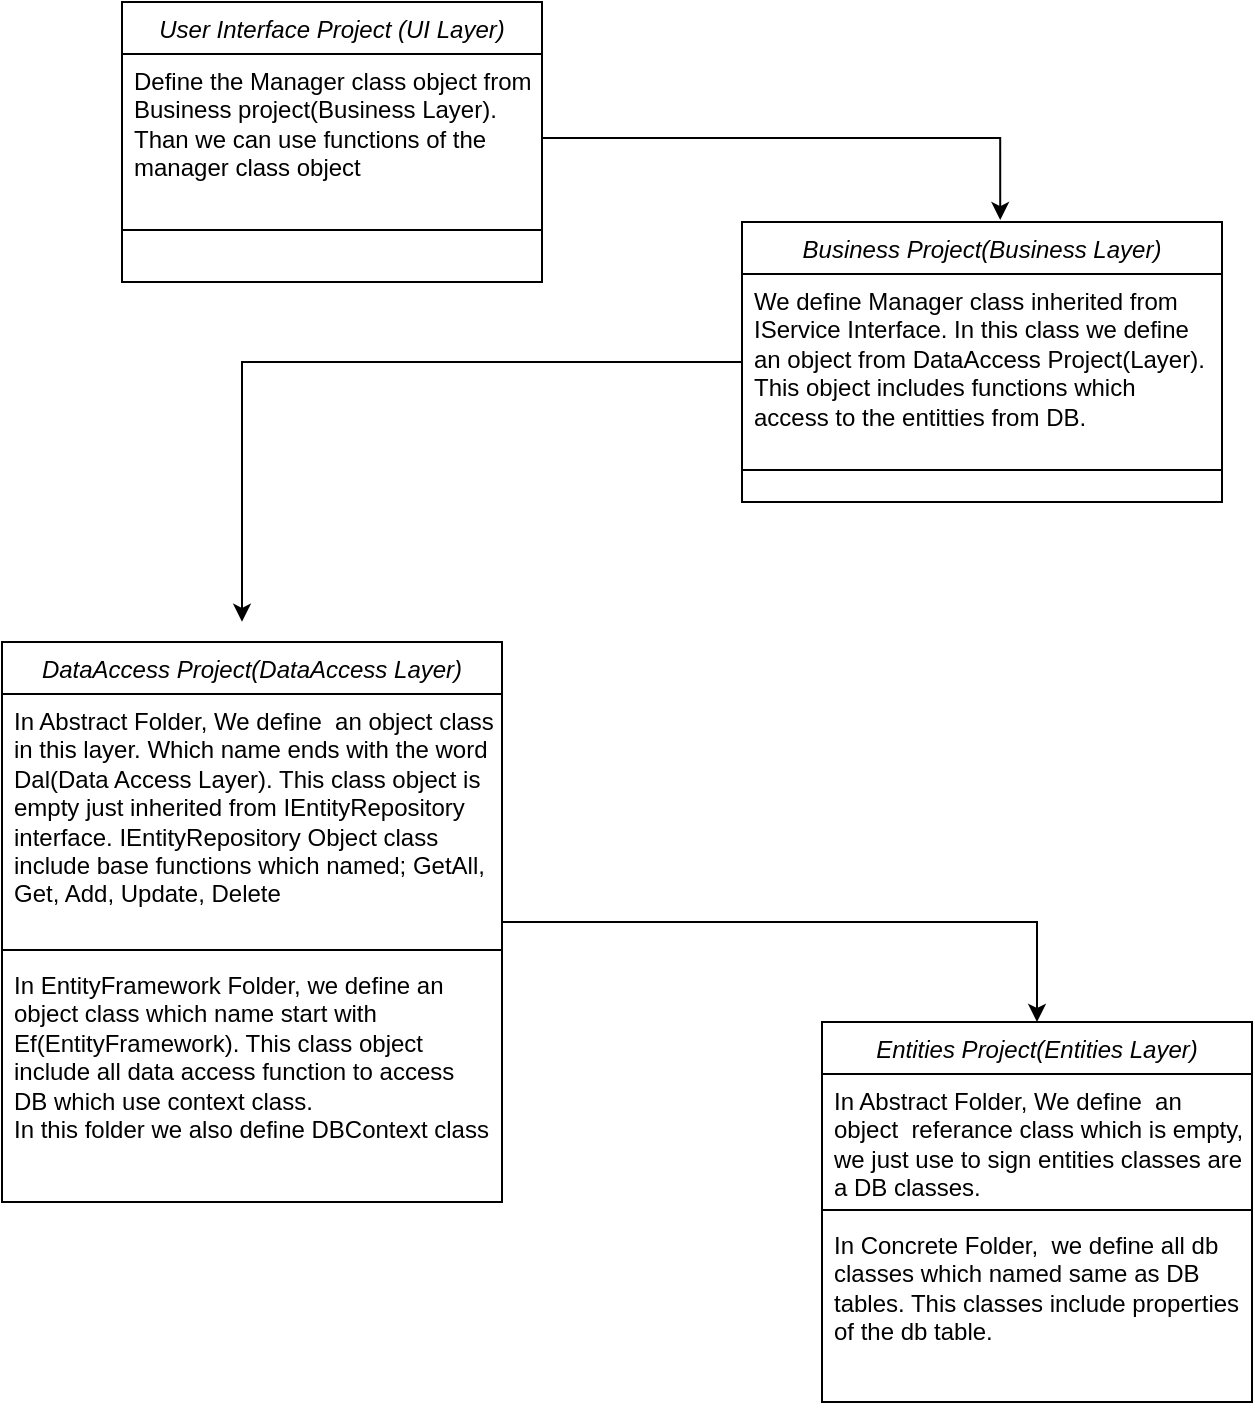 <mxfile version="22.1.17" type="github">
  <diagram id="C5RBs43oDa-KdzZeNtuy" name="Page-1">
    <mxGraphModel dx="2074" dy="790" grid="1" gridSize="10" guides="1" tooltips="1" connect="1" arrows="1" fold="1" page="1" pageScale="1" pageWidth="827" pageHeight="1169" math="0" shadow="0">
      <root>
        <mxCell id="WIyWlLk6GJQsqaUBKTNV-0" />
        <mxCell id="WIyWlLk6GJQsqaUBKTNV-1" parent="WIyWlLk6GJQsqaUBKTNV-0" />
        <mxCell id="zkfFHV4jXpPFQw0GAbJ--0" value="User Interface Project (UI Layer)" style="swimlane;fontStyle=2;align=center;verticalAlign=top;childLayout=stackLayout;horizontal=1;startSize=26;horizontalStack=0;resizeParent=1;resizeLast=0;collapsible=1;marginBottom=0;rounded=0;shadow=0;strokeWidth=1;" parent="WIyWlLk6GJQsqaUBKTNV-1" vertex="1">
          <mxGeometry x="170" y="40" width="210" height="140" as="geometry">
            <mxRectangle x="230" y="140" width="160" height="26" as="alternateBounds" />
          </mxGeometry>
        </mxCell>
        <mxCell id="zkfFHV4jXpPFQw0GAbJ--2" value="Define the Manager class object from Business project(Business Layer). Than we can use functions of the  manager class object" style="text;align=left;verticalAlign=top;spacingLeft=4;spacingRight=4;overflow=hidden;rotatable=0;points=[[0,0.5],[1,0.5]];portConstraint=eastwest;rounded=0;shadow=0;whiteSpace=wrap;" parent="zkfFHV4jXpPFQw0GAbJ--0" vertex="1">
          <mxGeometry y="26" width="210" height="84" as="geometry" />
        </mxCell>
        <mxCell id="zkfFHV4jXpPFQw0GAbJ--4" value="" style="line;html=1;strokeWidth=1;align=left;verticalAlign=middle;spacingTop=-1;spacingLeft=3;spacingRight=3;rotatable=0;labelPosition=right;points=[];portConstraint=eastwest;" parent="zkfFHV4jXpPFQw0GAbJ--0" vertex="1">
          <mxGeometry y="110" width="210" height="8" as="geometry" />
        </mxCell>
        <mxCell id="kYzDg9ulIfTbMANllSw--22" style="edgeStyle=orthogonalEdgeStyle;rounded=0;orthogonalLoop=1;jettySize=auto;html=1;entryX=0.5;entryY=0;entryDx=0;entryDy=0;" edge="1" parent="WIyWlLk6GJQsqaUBKTNV-1" source="kYzDg9ulIfTbMANllSw--4" target="kYzDg9ulIfTbMANllSw--18">
          <mxGeometry relative="1" as="geometry" />
        </mxCell>
        <mxCell id="kYzDg9ulIfTbMANllSw--4" value="DataAccess Project(DataAccess Layer)" style="swimlane;fontStyle=2;align=center;verticalAlign=top;childLayout=stackLayout;horizontal=1;startSize=26;horizontalStack=0;resizeParent=1;resizeLast=0;collapsible=1;marginBottom=0;rounded=0;shadow=0;strokeWidth=1;whiteSpace=wrap;" vertex="1" parent="WIyWlLk6GJQsqaUBKTNV-1">
          <mxGeometry x="110" y="360" width="250" height="280" as="geometry">
            <mxRectangle x="230" y="140" width="160" height="26" as="alternateBounds" />
          </mxGeometry>
        </mxCell>
        <mxCell id="kYzDg9ulIfTbMANllSw--5" value="In Abstract Folder, We define  an object class in this layer. Which name ends with the word Dal(Data Access Layer). This class object is empty just inherited from IEntityRepository interface. IEntityRepository Object class include base functions which named; GetAll, Get, Add, Update, Delete" style="text;align=left;verticalAlign=top;spacingLeft=4;spacingRight=4;overflow=hidden;rotatable=0;points=[[0,0.5],[1,0.5]];portConstraint=eastwest;rounded=0;shadow=0;whiteSpace=wrap;" vertex="1" parent="kYzDg9ulIfTbMANllSw--4">
          <mxGeometry y="26" width="250" height="124" as="geometry" />
        </mxCell>
        <mxCell id="kYzDg9ulIfTbMANllSw--6" value="" style="line;html=1;strokeWidth=1;align=left;verticalAlign=middle;spacingTop=-1;spacingLeft=3;spacingRight=3;rotatable=0;labelPosition=right;points=[];portConstraint=eastwest;" vertex="1" parent="kYzDg9ulIfTbMANllSw--4">
          <mxGeometry y="150" width="250" height="8" as="geometry" />
        </mxCell>
        <mxCell id="kYzDg9ulIfTbMANllSw--15" value="In EntityFramework Folder, we define an object class which name start with Ef(EntityFramework). This class object include all data access function to access DB which use context class.  &#xa;In this folder we also define DBContext class which include name of the DB entities and db connectionstrings etc. " style="text;align=left;verticalAlign=top;spacingLeft=4;spacingRight=4;overflow=hidden;rotatable=0;points=[[0,0.5],[1,0.5]];portConstraint=eastwest;rounded=0;shadow=0;whiteSpace=wrap;" vertex="1" parent="kYzDg9ulIfTbMANllSw--4">
          <mxGeometry y="158" width="250" height="92" as="geometry" />
        </mxCell>
        <mxCell id="kYzDg9ulIfTbMANllSw--9" value="Business Project(Business Layer)" style="swimlane;fontStyle=2;align=center;verticalAlign=top;childLayout=stackLayout;horizontal=1;startSize=26;horizontalStack=0;resizeParent=1;resizeLast=0;collapsible=1;marginBottom=0;rounded=0;shadow=0;strokeWidth=1;" vertex="1" parent="WIyWlLk6GJQsqaUBKTNV-1">
          <mxGeometry x="480" y="150" width="240" height="140" as="geometry">
            <mxRectangle x="230" y="140" width="160" height="26" as="alternateBounds" />
          </mxGeometry>
        </mxCell>
        <mxCell id="kYzDg9ulIfTbMANllSw--10" value="We define Manager class inherited from IService Interface. In this class we define an object from DataAccess Project(Layer). This object includes functions which access to the entitties from DB. " style="text;align=left;verticalAlign=top;spacingLeft=4;spacingRight=4;overflow=hidden;rotatable=0;points=[[0,0.5],[1,0.5]];portConstraint=eastwest;rounded=0;shadow=0;whiteSpace=wrap;" vertex="1" parent="kYzDg9ulIfTbMANllSw--9">
          <mxGeometry y="26" width="240" height="94" as="geometry" />
        </mxCell>
        <mxCell id="kYzDg9ulIfTbMANllSw--11" value="" style="line;html=1;strokeWidth=1;align=left;verticalAlign=middle;spacingTop=-1;spacingLeft=3;spacingRight=3;rotatable=0;labelPosition=right;points=[];portConstraint=eastwest;" vertex="1" parent="kYzDg9ulIfTbMANllSw--9">
          <mxGeometry y="120" width="240" height="8" as="geometry" />
        </mxCell>
        <mxCell id="kYzDg9ulIfTbMANllSw--16" style="edgeStyle=orthogonalEdgeStyle;rounded=0;orthogonalLoop=1;jettySize=auto;html=1;entryX=0.538;entryY=-0.007;entryDx=0;entryDy=0;entryPerimeter=0;" edge="1" parent="WIyWlLk6GJQsqaUBKTNV-1" source="zkfFHV4jXpPFQw0GAbJ--2" target="kYzDg9ulIfTbMANllSw--9">
          <mxGeometry relative="1" as="geometry" />
        </mxCell>
        <mxCell id="kYzDg9ulIfTbMANllSw--17" style="edgeStyle=orthogonalEdgeStyle;rounded=0;orthogonalLoop=1;jettySize=auto;html=1;entryX=0.48;entryY=-0.036;entryDx=0;entryDy=0;entryPerimeter=0;" edge="1" parent="WIyWlLk6GJQsqaUBKTNV-1" source="kYzDg9ulIfTbMANllSw--9" target="kYzDg9ulIfTbMANllSw--4">
          <mxGeometry relative="1" as="geometry" />
        </mxCell>
        <mxCell id="kYzDg9ulIfTbMANllSw--18" value="Entities Project(Entities Layer)" style="swimlane;fontStyle=2;align=center;verticalAlign=top;childLayout=stackLayout;horizontal=1;startSize=26;horizontalStack=0;resizeParent=1;resizeLast=0;collapsible=1;marginBottom=0;rounded=0;shadow=0;strokeWidth=1;whiteSpace=wrap;" vertex="1" parent="WIyWlLk6GJQsqaUBKTNV-1">
          <mxGeometry x="520" y="550" width="215" height="190" as="geometry">
            <mxRectangle x="230" y="140" width="160" height="26" as="alternateBounds" />
          </mxGeometry>
        </mxCell>
        <mxCell id="kYzDg9ulIfTbMANllSw--19" value="In Abstract Folder, We define  an object  referance class which is empty, we just use to sign entities classes are a DB classes." style="text;align=left;verticalAlign=top;spacingLeft=4;spacingRight=4;overflow=hidden;rotatable=0;points=[[0,0.5],[1,0.5]];portConstraint=eastwest;rounded=0;shadow=0;whiteSpace=wrap;" vertex="1" parent="kYzDg9ulIfTbMANllSw--18">
          <mxGeometry y="26" width="215" height="64" as="geometry" />
        </mxCell>
        <mxCell id="kYzDg9ulIfTbMANllSw--20" value="" style="line;html=1;strokeWidth=1;align=left;verticalAlign=middle;spacingTop=-1;spacingLeft=3;spacingRight=3;rotatable=0;labelPosition=right;points=[];portConstraint=eastwest;" vertex="1" parent="kYzDg9ulIfTbMANllSw--18">
          <mxGeometry y="90" width="215" height="8" as="geometry" />
        </mxCell>
        <mxCell id="kYzDg9ulIfTbMANllSw--21" value="In Concrete Folder,  we define all db classes which named same as DB tables. This classes include properties of the db table. " style="text;align=left;verticalAlign=top;spacingLeft=4;spacingRight=4;overflow=hidden;rotatable=0;points=[[0,0.5],[1,0.5]];portConstraint=eastwest;rounded=0;shadow=0;whiteSpace=wrap;" vertex="1" parent="kYzDg9ulIfTbMANllSw--18">
          <mxGeometry y="98" width="215" height="92" as="geometry" />
        </mxCell>
      </root>
    </mxGraphModel>
  </diagram>
</mxfile>
